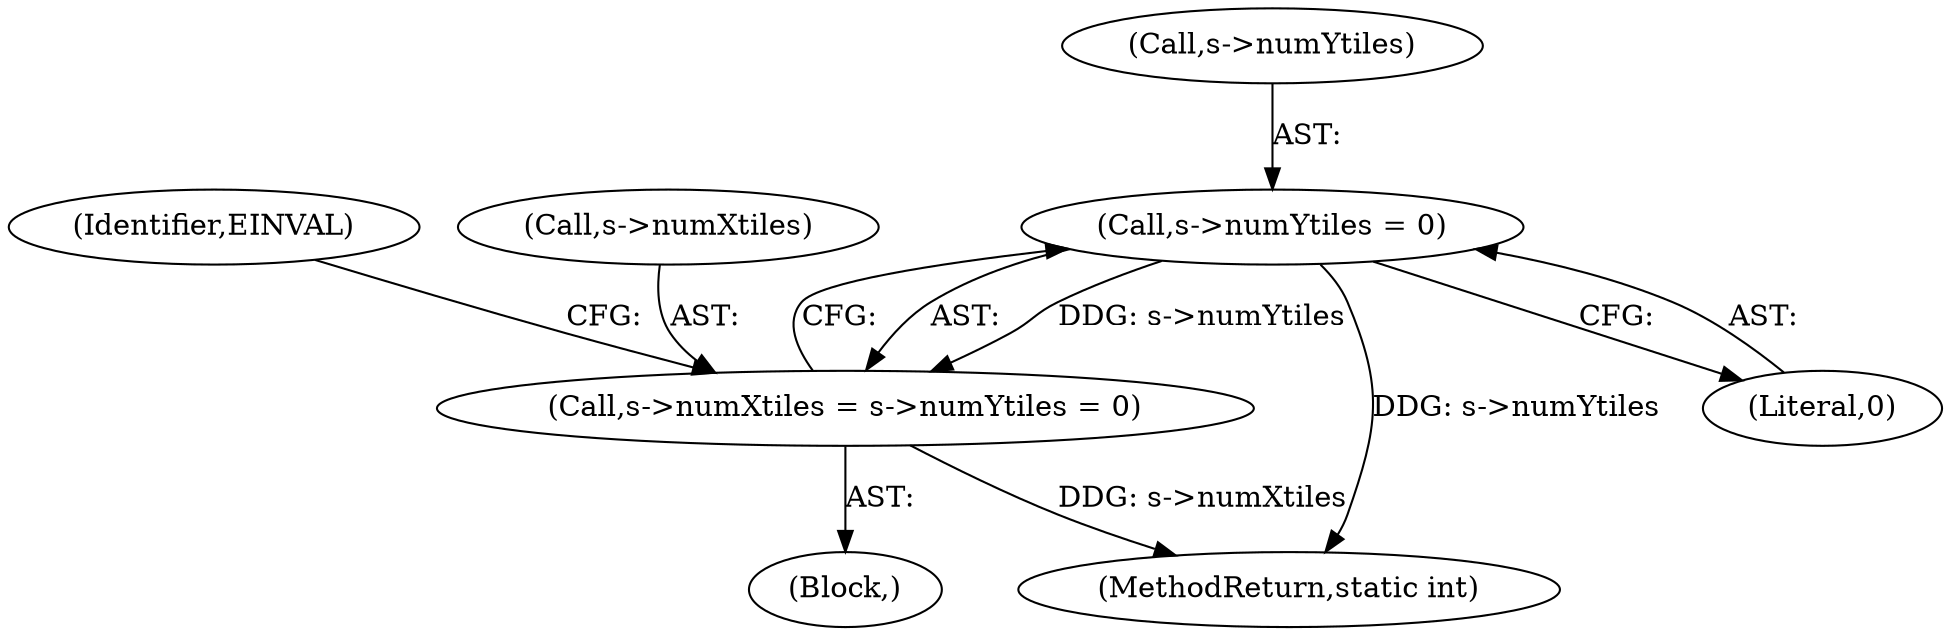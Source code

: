digraph "0_FFmpeg_8bb11c3ca77b52e05a9ed1496a65f8a76e6e2d8f@pointer" {
"1000518" [label="(Call,s->numYtiles = 0)"];
"1000514" [label="(Call,s->numXtiles = s->numYtiles = 0)"];
"1000525" [label="(Identifier,EINVAL)"];
"1000518" [label="(Call,s->numYtiles = 0)"];
"1000811" [label="(MethodReturn,static int)"];
"1000515" [label="(Call,s->numXtiles)"];
"1000514" [label="(Call,s->numXtiles = s->numYtiles = 0)"];
"1000522" [label="(Literal,0)"];
"1000519" [label="(Call,s->numYtiles)"];
"1000513" [label="(Block,)"];
"1000518" -> "1000514"  [label="AST: "];
"1000518" -> "1000522"  [label="CFG: "];
"1000519" -> "1000518"  [label="AST: "];
"1000522" -> "1000518"  [label="AST: "];
"1000514" -> "1000518"  [label="CFG: "];
"1000518" -> "1000811"  [label="DDG: s->numYtiles"];
"1000518" -> "1000514"  [label="DDG: s->numYtiles"];
"1000514" -> "1000513"  [label="AST: "];
"1000515" -> "1000514"  [label="AST: "];
"1000525" -> "1000514"  [label="CFG: "];
"1000514" -> "1000811"  [label="DDG: s->numXtiles"];
}

